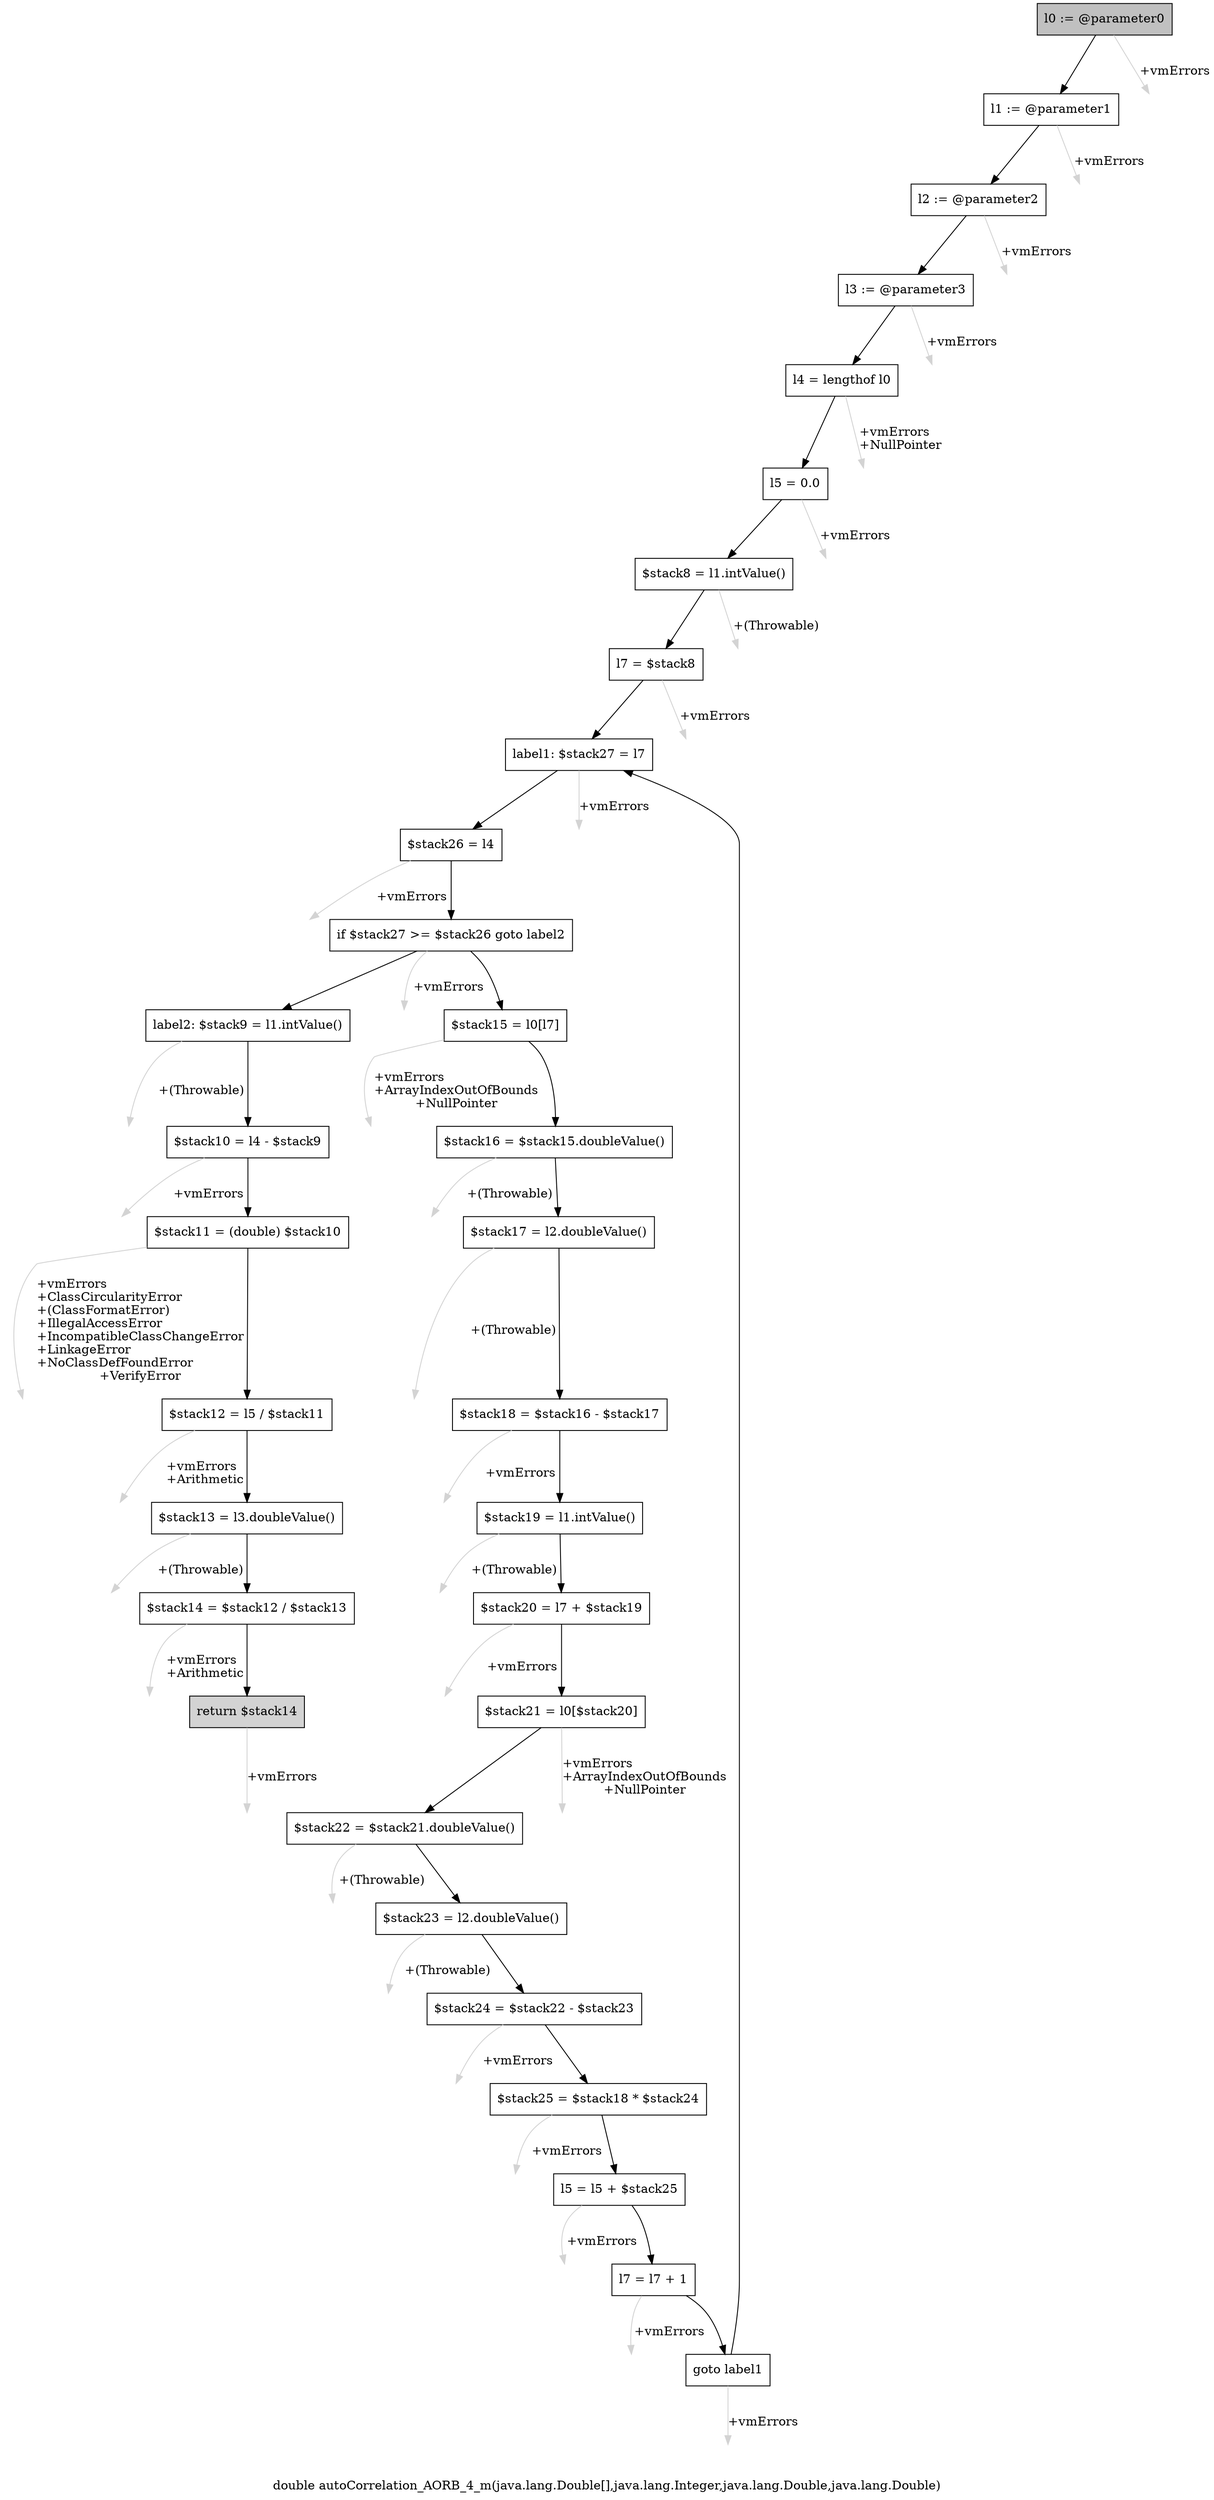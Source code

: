 digraph "double autoCorrelation_AORB_4_m(java.lang.Double[],java.lang.Integer,java.lang.Double,java.lang.Double)" {
    label="double autoCorrelation_AORB_4_m(java.lang.Double[],java.lang.Integer,java.lang.Double,java.lang.Double)";
    node [shape=box];
    "0" [style=filled,fillcolor=gray,label="l0 := @parameter0",];
    "1" [label="l1 := @parameter1",];
    "0"->"1" [color=black,];
    "32" [style=invis,label="Esc",];
    "0"->"32" [color=lightgray,label="\l+vmErrors",];
    "2" [label="l2 := @parameter2",];
    "1"->"2" [color=black,];
    "33" [style=invis,label="Esc",];
    "1"->"33" [color=lightgray,label="\l+vmErrors",];
    "3" [label="l3 := @parameter3",];
    "2"->"3" [color=black,];
    "34" [style=invis,label="Esc",];
    "2"->"34" [color=lightgray,label="\l+vmErrors",];
    "4" [label="l4 = lengthof l0",];
    "3"->"4" [color=black,];
    "35" [style=invis,label="Esc",];
    "3"->"35" [color=lightgray,label="\l+vmErrors",];
    "5" [label="l5 = 0.0",];
    "4"->"5" [color=black,];
    "36" [style=invis,label="Esc",];
    "4"->"36" [color=lightgray,label="\l+vmErrors\l+NullPointer",];
    "6" [label="$stack8 = l1.intValue()",];
    "5"->"6" [color=black,];
    "37" [style=invis,label="Esc",];
    "5"->"37" [color=lightgray,label="\l+vmErrors",];
    "7" [label="l7 = $stack8",];
    "6"->"7" [color=black,];
    "38" [style=invis,label="Esc",];
    "6"->"38" [color=lightgray,label="\l+(Throwable)",];
    "8" [label="label1: $stack27 = l7",];
    "7"->"8" [color=black,];
    "39" [style=invis,label="Esc",];
    "7"->"39" [color=lightgray,label="\l+vmErrors",];
    "9" [label="$stack26 = l4",];
    "8"->"9" [color=black,];
    "40" [style=invis,label="Esc",];
    "8"->"40" [color=lightgray,label="\l+vmErrors",];
    "10" [label="if $stack27 >= $stack26 goto label2",];
    "9"->"10" [color=black,];
    "41" [style=invis,label="Esc",];
    "9"->"41" [color=lightgray,label="\l+vmErrors",];
    "11" [label="$stack15 = l0[l7]",];
    "10"->"11" [color=black,];
    "25" [label="label2: $stack9 = l1.intValue()",];
    "10"->"25" [color=black,];
    "42" [style=invis,label="Esc",];
    "10"->"42" [color=lightgray,label="\l+vmErrors",];
    "12" [label="$stack16 = $stack15.doubleValue()",];
    "11"->"12" [color=black,];
    "43" [style=invis,label="Esc",];
    "11"->"43" [color=lightgray,label="\l+vmErrors\l+ArrayIndexOutOfBounds\l+NullPointer",];
    "13" [label="$stack17 = l2.doubleValue()",];
    "12"->"13" [color=black,];
    "44" [style=invis,label="Esc",];
    "12"->"44" [color=lightgray,label="\l+(Throwable)",];
    "14" [label="$stack18 = $stack16 - $stack17",];
    "13"->"14" [color=black,];
    "45" [style=invis,label="Esc",];
    "13"->"45" [color=lightgray,label="\l+(Throwable)",];
    "15" [label="$stack19 = l1.intValue()",];
    "14"->"15" [color=black,];
    "46" [style=invis,label="Esc",];
    "14"->"46" [color=lightgray,label="\l+vmErrors",];
    "16" [label="$stack20 = l7 + $stack19",];
    "15"->"16" [color=black,];
    "47" [style=invis,label="Esc",];
    "15"->"47" [color=lightgray,label="\l+(Throwable)",];
    "17" [label="$stack21 = l0[$stack20]",];
    "16"->"17" [color=black,];
    "48" [style=invis,label="Esc",];
    "16"->"48" [color=lightgray,label="\l+vmErrors",];
    "18" [label="$stack22 = $stack21.doubleValue()",];
    "17"->"18" [color=black,];
    "49" [style=invis,label="Esc",];
    "17"->"49" [color=lightgray,label="\l+vmErrors\l+ArrayIndexOutOfBounds\l+NullPointer",];
    "19" [label="$stack23 = l2.doubleValue()",];
    "18"->"19" [color=black,];
    "50" [style=invis,label="Esc",];
    "18"->"50" [color=lightgray,label="\l+(Throwable)",];
    "20" [label="$stack24 = $stack22 - $stack23",];
    "19"->"20" [color=black,];
    "51" [style=invis,label="Esc",];
    "19"->"51" [color=lightgray,label="\l+(Throwable)",];
    "21" [label="$stack25 = $stack18 * $stack24",];
    "20"->"21" [color=black,];
    "52" [style=invis,label="Esc",];
    "20"->"52" [color=lightgray,label="\l+vmErrors",];
    "22" [label="l5 = l5 + $stack25",];
    "21"->"22" [color=black,];
    "53" [style=invis,label="Esc",];
    "21"->"53" [color=lightgray,label="\l+vmErrors",];
    "23" [label="l7 = l7 + 1",];
    "22"->"23" [color=black,];
    "54" [style=invis,label="Esc",];
    "22"->"54" [color=lightgray,label="\l+vmErrors",];
    "24" [label="goto label1",];
    "23"->"24" [color=black,];
    "55" [style=invis,label="Esc",];
    "23"->"55" [color=lightgray,label="\l+vmErrors",];
    "24"->"8" [color=black,];
    "56" [style=invis,label="Esc",];
    "24"->"56" [color=lightgray,label="\l+vmErrors",];
    "26" [label="$stack10 = l4 - $stack9",];
    "25"->"26" [color=black,];
    "57" [style=invis,label="Esc",];
    "25"->"57" [color=lightgray,label="\l+(Throwable)",];
    "27" [label="$stack11 = (double) $stack10",];
    "26"->"27" [color=black,];
    "58" [style=invis,label="Esc",];
    "26"->"58" [color=lightgray,label="\l+vmErrors",];
    "28" [label="$stack12 = l5 / $stack11",];
    "27"->"28" [color=black,];
    "59" [style=invis,label="Esc",];
    "27"->"59" [color=lightgray,label="\l+vmErrors\l+ClassCircularityError\l+(ClassFormatError)\l+IllegalAccessError\l+IncompatibleClassChangeError\l+LinkageError\l+NoClassDefFoundError\l+VerifyError",];
    "29" [label="$stack13 = l3.doubleValue()",];
    "28"->"29" [color=black,];
    "60" [style=invis,label="Esc",];
    "28"->"60" [color=lightgray,label="\l+vmErrors\l+Arithmetic",];
    "30" [label="$stack14 = $stack12 / $stack13",];
    "29"->"30" [color=black,];
    "61" [style=invis,label="Esc",];
    "29"->"61" [color=lightgray,label="\l+(Throwable)",];
    "31" [style=filled,fillcolor=lightgray,label="return $stack14",];
    "30"->"31" [color=black,];
    "62" [style=invis,label="Esc",];
    "30"->"62" [color=lightgray,label="\l+vmErrors\l+Arithmetic",];
    "63" [style=invis,label="Esc",];
    "31"->"63" [color=lightgray,label="\l+vmErrors",];
}
